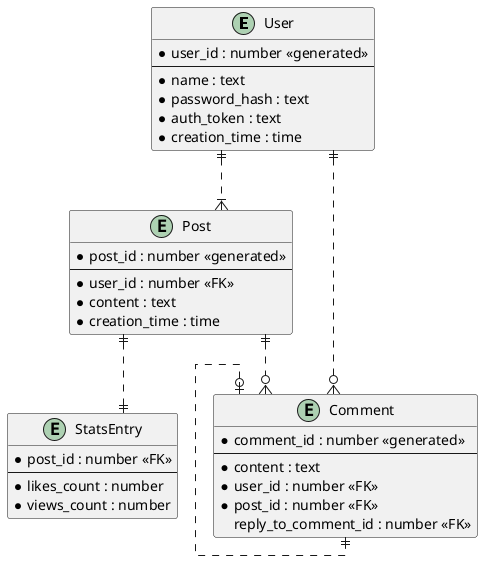 @startuml

' hide the spot
' hide circle

' avoid problems with angled crows feet
skinparam linetype ortho

entity "User" as e01 {
  *user_id : number <<generated>>
  --
  *name : text
  *password_hash : text
  *auth_token : text
  *creation_time : time
}

entity "Post" as e02 {
  *post_id : number <<generated>>
  --
  *user_id : number <<FK>>
  *content : text
  *creation_time : time
}

entity "StatsEntry" as e03 {
  *post_id : number <<FK>>
  --
  *likes_count : number
  *views_count : number
}

entity "Comment" as e04 {
  *comment_id : number <<generated>>
  --
  *content : text
  *user_id : number <<FK>>
  *post_id : number <<FK>>
  reply_to_comment_id : number <<FK>>
}


e01 ||..|{ e02
e02 ||..|| e03
e01 ||..o{ e04
e02 ||..o{ e04
e04 |o..|| e04


@enduml